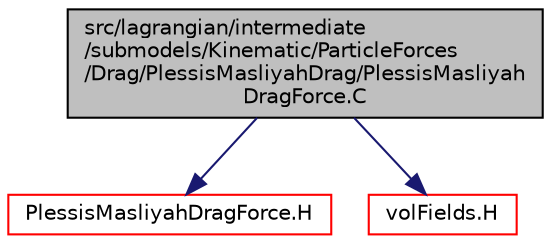 digraph "src/lagrangian/intermediate/submodels/Kinematic/ParticleForces/Drag/PlessisMasliyahDrag/PlessisMasliyahDragForce.C"
{
  bgcolor="transparent";
  edge [fontname="Helvetica",fontsize="10",labelfontname="Helvetica",labelfontsize="10"];
  node [fontname="Helvetica",fontsize="10",shape=record];
  Node0 [label="src/lagrangian/intermediate\l/submodels/Kinematic/ParticleForces\l/Drag/PlessisMasliyahDrag/PlessisMasliyah\lDragForce.C",height=0.2,width=0.4,color="black", fillcolor="grey75", style="filled", fontcolor="black"];
  Node0 -> Node1 [color="midnightblue",fontsize="10",style="solid",fontname="Helvetica"];
  Node1 [label="PlessisMasliyahDragForce.H",height=0.2,width=0.4,color="red",URL="$a06506.html"];
  Node0 -> Node288 [color="midnightblue",fontsize="10",style="solid",fontname="Helvetica"];
  Node288 [label="volFields.H",height=0.2,width=0.4,color="red",URL="$a02912.html"];
}

